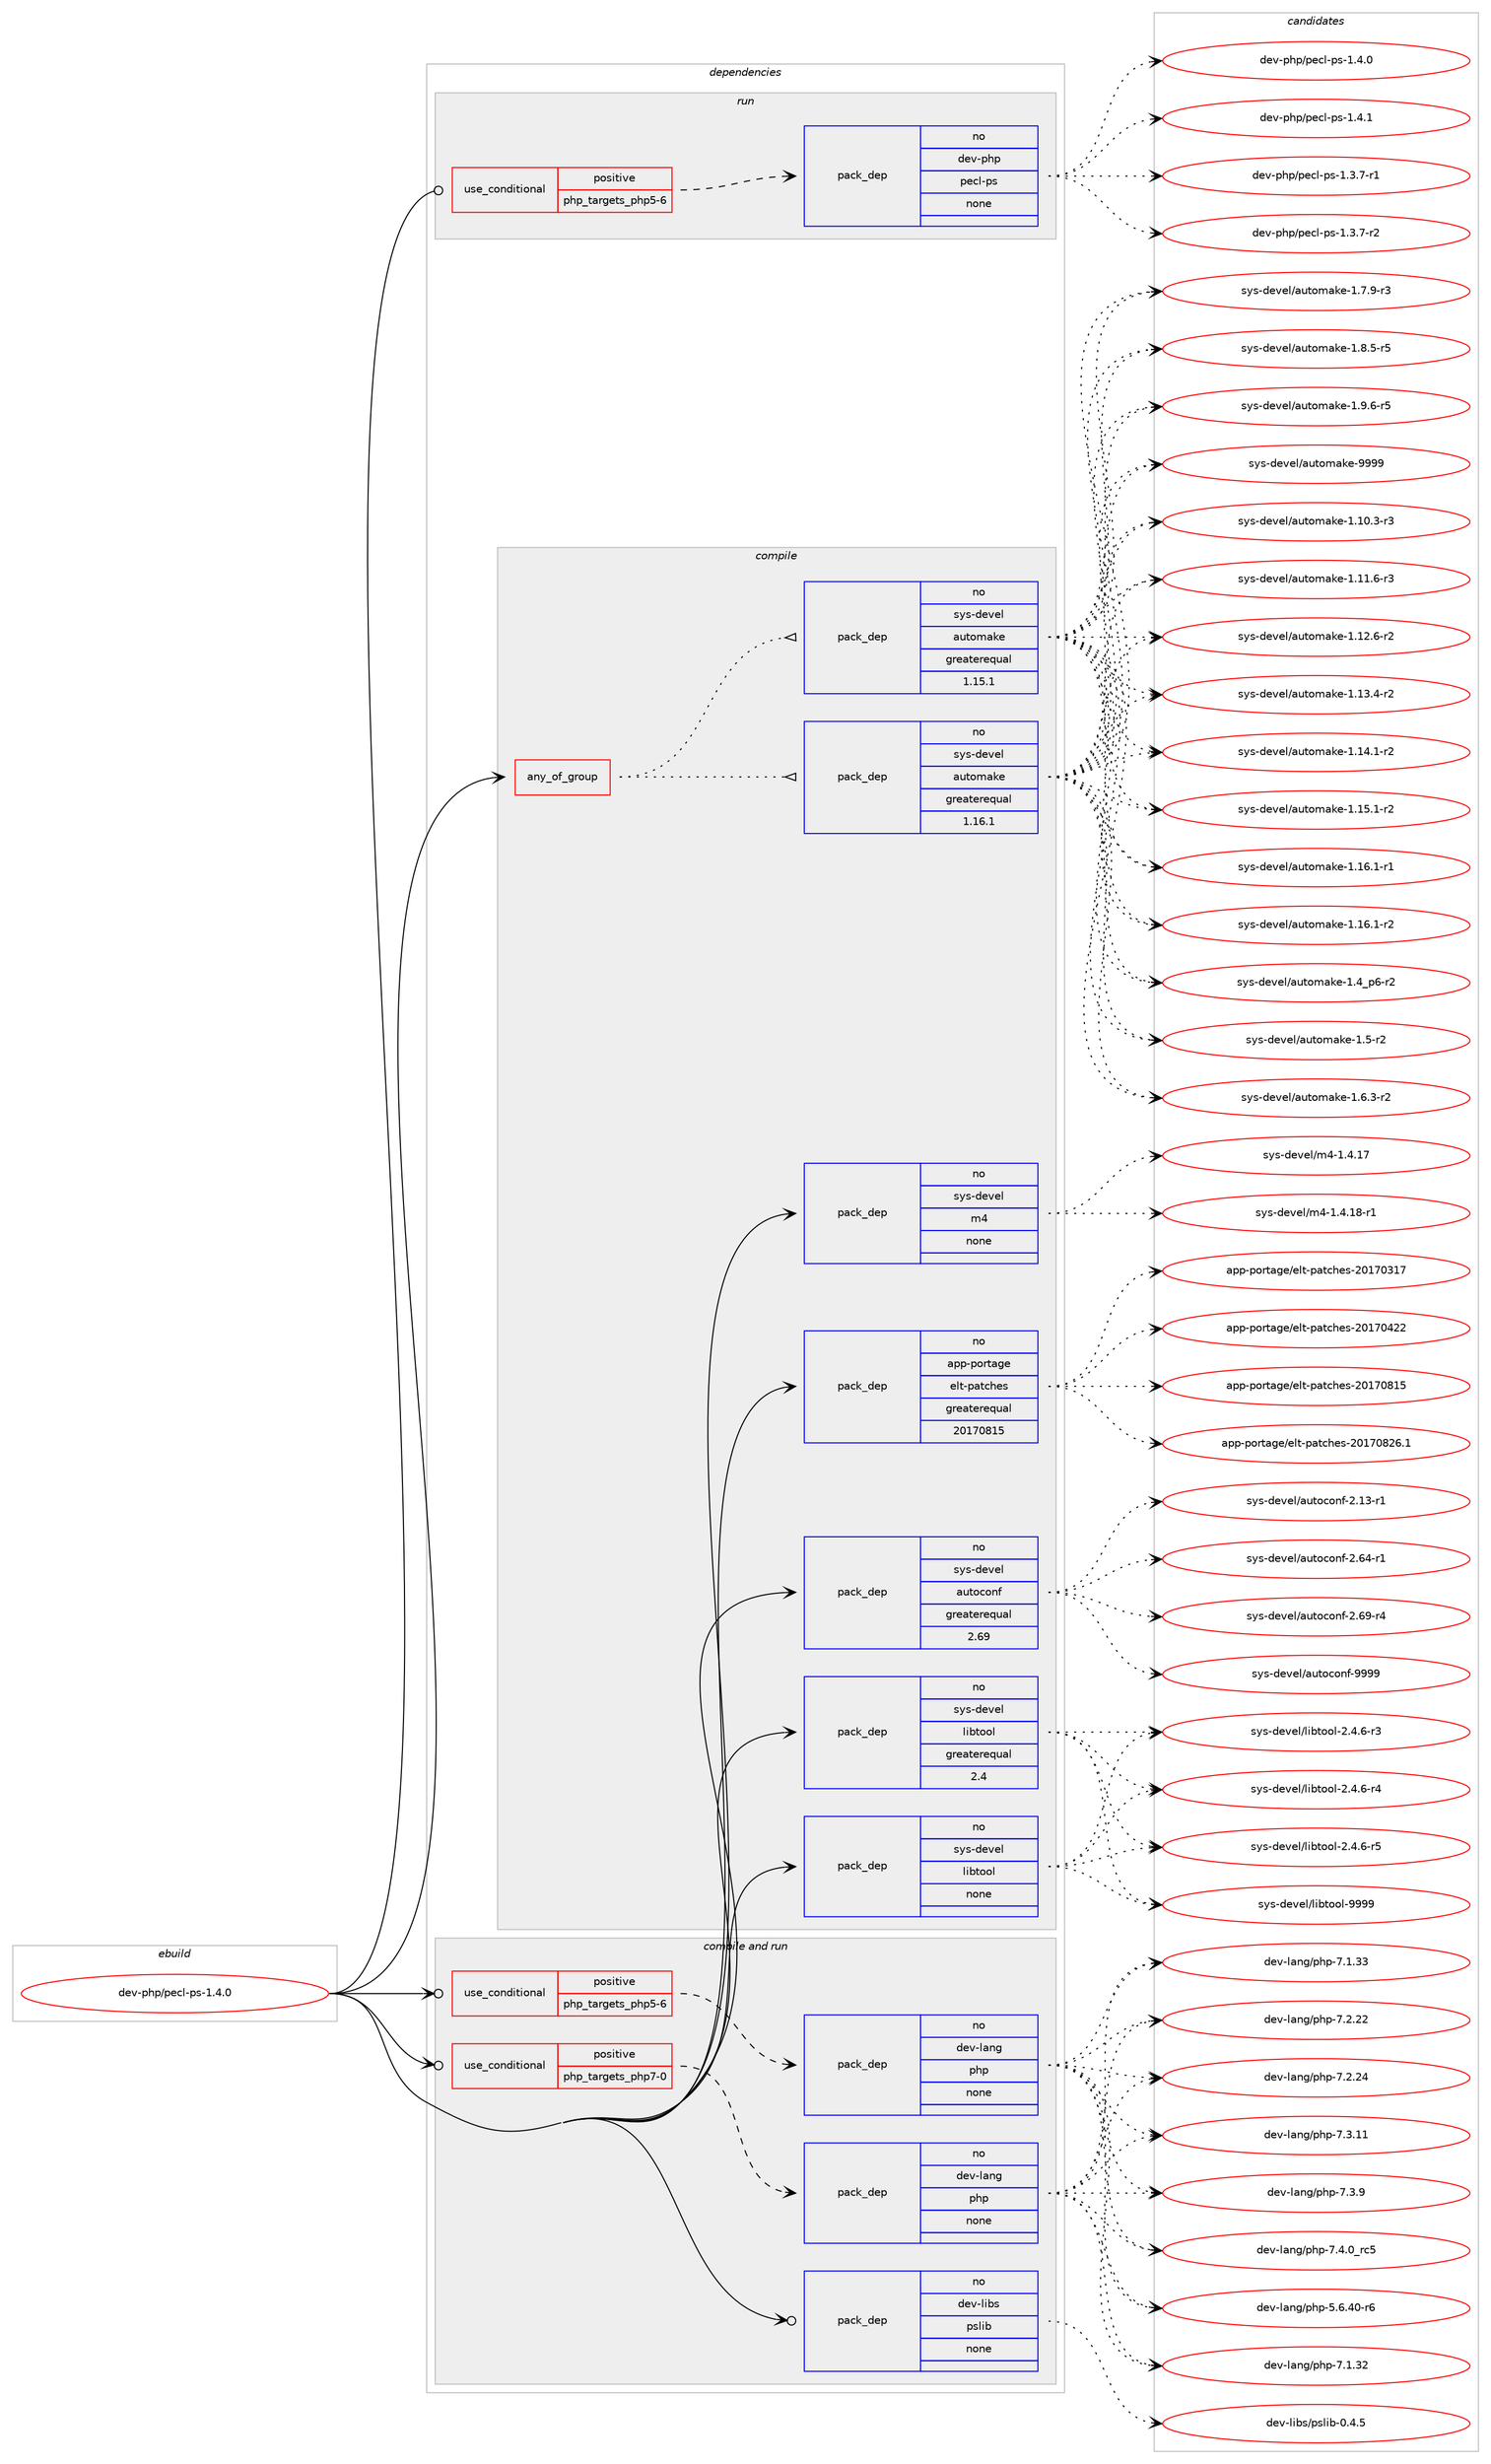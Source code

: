 digraph prolog {

# *************
# Graph options
# *************

newrank=true;
concentrate=true;
compound=true;
graph [rankdir=LR,fontname=Helvetica,fontsize=10,ranksep=1.5];#, ranksep=2.5, nodesep=0.2];
edge  [arrowhead=vee];
node  [fontname=Helvetica,fontsize=10];

# **********
# The ebuild
# **********

subgraph cluster_leftcol {
color=gray;
rank=same;
label=<<i>ebuild</i>>;
id [label="dev-php/pecl-ps-1.4.0", color=red, width=4, href="../dev-php/pecl-ps-1.4.0.svg"];
}

# ****************
# The dependencies
# ****************

subgraph cluster_midcol {
color=gray;
label=<<i>dependencies</i>>;
subgraph cluster_compile {
fillcolor="#eeeeee";
style=filled;
label=<<i>compile</i>>;
subgraph any11364 {
dependency590847 [label=<<TABLE BORDER="0" CELLBORDER="1" CELLSPACING="0" CELLPADDING="4"><TR><TD CELLPADDING="10">any_of_group</TD></TR></TABLE>>, shape=none, color=red];subgraph pack443985 {
dependency590848 [label=<<TABLE BORDER="0" CELLBORDER="1" CELLSPACING="0" CELLPADDING="4" WIDTH="220"><TR><TD ROWSPAN="6" CELLPADDING="30">pack_dep</TD></TR><TR><TD WIDTH="110">no</TD></TR><TR><TD>sys-devel</TD></TR><TR><TD>automake</TD></TR><TR><TD>greaterequal</TD></TR><TR><TD>1.16.1</TD></TR></TABLE>>, shape=none, color=blue];
}
dependency590847:e -> dependency590848:w [weight=20,style="dotted",arrowhead="oinv"];
subgraph pack443986 {
dependency590849 [label=<<TABLE BORDER="0" CELLBORDER="1" CELLSPACING="0" CELLPADDING="4" WIDTH="220"><TR><TD ROWSPAN="6" CELLPADDING="30">pack_dep</TD></TR><TR><TD WIDTH="110">no</TD></TR><TR><TD>sys-devel</TD></TR><TR><TD>automake</TD></TR><TR><TD>greaterequal</TD></TR><TR><TD>1.15.1</TD></TR></TABLE>>, shape=none, color=blue];
}
dependency590847:e -> dependency590849:w [weight=20,style="dotted",arrowhead="oinv"];
}
id:e -> dependency590847:w [weight=20,style="solid",arrowhead="vee"];
subgraph pack443987 {
dependency590850 [label=<<TABLE BORDER="0" CELLBORDER="1" CELLSPACING="0" CELLPADDING="4" WIDTH="220"><TR><TD ROWSPAN="6" CELLPADDING="30">pack_dep</TD></TR><TR><TD WIDTH="110">no</TD></TR><TR><TD>app-portage</TD></TR><TR><TD>elt-patches</TD></TR><TR><TD>greaterequal</TD></TR><TR><TD>20170815</TD></TR></TABLE>>, shape=none, color=blue];
}
id:e -> dependency590850:w [weight=20,style="solid",arrowhead="vee"];
subgraph pack443988 {
dependency590851 [label=<<TABLE BORDER="0" CELLBORDER="1" CELLSPACING="0" CELLPADDING="4" WIDTH="220"><TR><TD ROWSPAN="6" CELLPADDING="30">pack_dep</TD></TR><TR><TD WIDTH="110">no</TD></TR><TR><TD>sys-devel</TD></TR><TR><TD>autoconf</TD></TR><TR><TD>greaterequal</TD></TR><TR><TD>2.69</TD></TR></TABLE>>, shape=none, color=blue];
}
id:e -> dependency590851:w [weight=20,style="solid",arrowhead="vee"];
subgraph pack443989 {
dependency590852 [label=<<TABLE BORDER="0" CELLBORDER="1" CELLSPACING="0" CELLPADDING="4" WIDTH="220"><TR><TD ROWSPAN="6" CELLPADDING="30">pack_dep</TD></TR><TR><TD WIDTH="110">no</TD></TR><TR><TD>sys-devel</TD></TR><TR><TD>libtool</TD></TR><TR><TD>greaterequal</TD></TR><TR><TD>2.4</TD></TR></TABLE>>, shape=none, color=blue];
}
id:e -> dependency590852:w [weight=20,style="solid",arrowhead="vee"];
subgraph pack443990 {
dependency590853 [label=<<TABLE BORDER="0" CELLBORDER="1" CELLSPACING="0" CELLPADDING="4" WIDTH="220"><TR><TD ROWSPAN="6" CELLPADDING="30">pack_dep</TD></TR><TR><TD WIDTH="110">no</TD></TR><TR><TD>sys-devel</TD></TR><TR><TD>libtool</TD></TR><TR><TD>none</TD></TR><TR><TD></TD></TR></TABLE>>, shape=none, color=blue];
}
id:e -> dependency590853:w [weight=20,style="solid",arrowhead="vee"];
subgraph pack443991 {
dependency590854 [label=<<TABLE BORDER="0" CELLBORDER="1" CELLSPACING="0" CELLPADDING="4" WIDTH="220"><TR><TD ROWSPAN="6" CELLPADDING="30">pack_dep</TD></TR><TR><TD WIDTH="110">no</TD></TR><TR><TD>sys-devel</TD></TR><TR><TD>m4</TD></TR><TR><TD>none</TD></TR><TR><TD></TD></TR></TABLE>>, shape=none, color=blue];
}
id:e -> dependency590854:w [weight=20,style="solid",arrowhead="vee"];
}
subgraph cluster_compileandrun {
fillcolor="#eeeeee";
style=filled;
label=<<i>compile and run</i>>;
subgraph cond135133 {
dependency590855 [label=<<TABLE BORDER="0" CELLBORDER="1" CELLSPACING="0" CELLPADDING="4"><TR><TD ROWSPAN="3" CELLPADDING="10">use_conditional</TD></TR><TR><TD>positive</TD></TR><TR><TD>php_targets_php5-6</TD></TR></TABLE>>, shape=none, color=red];
subgraph pack443992 {
dependency590856 [label=<<TABLE BORDER="0" CELLBORDER="1" CELLSPACING="0" CELLPADDING="4" WIDTH="220"><TR><TD ROWSPAN="6" CELLPADDING="30">pack_dep</TD></TR><TR><TD WIDTH="110">no</TD></TR><TR><TD>dev-lang</TD></TR><TR><TD>php</TD></TR><TR><TD>none</TD></TR><TR><TD></TD></TR></TABLE>>, shape=none, color=blue];
}
dependency590855:e -> dependency590856:w [weight=20,style="dashed",arrowhead="vee"];
}
id:e -> dependency590855:w [weight=20,style="solid",arrowhead="odotvee"];
subgraph cond135134 {
dependency590857 [label=<<TABLE BORDER="0" CELLBORDER="1" CELLSPACING="0" CELLPADDING="4"><TR><TD ROWSPAN="3" CELLPADDING="10">use_conditional</TD></TR><TR><TD>positive</TD></TR><TR><TD>php_targets_php7-0</TD></TR></TABLE>>, shape=none, color=red];
subgraph pack443993 {
dependency590858 [label=<<TABLE BORDER="0" CELLBORDER="1" CELLSPACING="0" CELLPADDING="4" WIDTH="220"><TR><TD ROWSPAN="6" CELLPADDING="30">pack_dep</TD></TR><TR><TD WIDTH="110">no</TD></TR><TR><TD>dev-lang</TD></TR><TR><TD>php</TD></TR><TR><TD>none</TD></TR><TR><TD></TD></TR></TABLE>>, shape=none, color=blue];
}
dependency590857:e -> dependency590858:w [weight=20,style="dashed",arrowhead="vee"];
}
id:e -> dependency590857:w [weight=20,style="solid",arrowhead="odotvee"];
subgraph pack443994 {
dependency590859 [label=<<TABLE BORDER="0" CELLBORDER="1" CELLSPACING="0" CELLPADDING="4" WIDTH="220"><TR><TD ROWSPAN="6" CELLPADDING="30">pack_dep</TD></TR><TR><TD WIDTH="110">no</TD></TR><TR><TD>dev-libs</TD></TR><TR><TD>pslib</TD></TR><TR><TD>none</TD></TR><TR><TD></TD></TR></TABLE>>, shape=none, color=blue];
}
id:e -> dependency590859:w [weight=20,style="solid",arrowhead="odotvee"];
}
subgraph cluster_run {
fillcolor="#eeeeee";
style=filled;
label=<<i>run</i>>;
subgraph cond135135 {
dependency590860 [label=<<TABLE BORDER="0" CELLBORDER="1" CELLSPACING="0" CELLPADDING="4"><TR><TD ROWSPAN="3" CELLPADDING="10">use_conditional</TD></TR><TR><TD>positive</TD></TR><TR><TD>php_targets_php5-6</TD></TR></TABLE>>, shape=none, color=red];
subgraph pack443995 {
dependency590861 [label=<<TABLE BORDER="0" CELLBORDER="1" CELLSPACING="0" CELLPADDING="4" WIDTH="220"><TR><TD ROWSPAN="6" CELLPADDING="30">pack_dep</TD></TR><TR><TD WIDTH="110">no</TD></TR><TR><TD>dev-php</TD></TR><TR><TD>pecl-ps</TD></TR><TR><TD>none</TD></TR><TR><TD></TD></TR></TABLE>>, shape=none, color=blue];
}
dependency590860:e -> dependency590861:w [weight=20,style="dashed",arrowhead="vee"];
}
id:e -> dependency590860:w [weight=20,style="solid",arrowhead="odot"];
}
}

# **************
# The candidates
# **************

subgraph cluster_choices {
rank=same;
color=gray;
label=<<i>candidates</i>>;

subgraph choice443985 {
color=black;
nodesep=1;
choice11512111545100101118101108479711711611110997107101454946494846514511451 [label="sys-devel/automake-1.10.3-r3", color=red, width=4,href="../sys-devel/automake-1.10.3-r3.svg"];
choice11512111545100101118101108479711711611110997107101454946494946544511451 [label="sys-devel/automake-1.11.6-r3", color=red, width=4,href="../sys-devel/automake-1.11.6-r3.svg"];
choice11512111545100101118101108479711711611110997107101454946495046544511450 [label="sys-devel/automake-1.12.6-r2", color=red, width=4,href="../sys-devel/automake-1.12.6-r2.svg"];
choice11512111545100101118101108479711711611110997107101454946495146524511450 [label="sys-devel/automake-1.13.4-r2", color=red, width=4,href="../sys-devel/automake-1.13.4-r2.svg"];
choice11512111545100101118101108479711711611110997107101454946495246494511450 [label="sys-devel/automake-1.14.1-r2", color=red, width=4,href="../sys-devel/automake-1.14.1-r2.svg"];
choice11512111545100101118101108479711711611110997107101454946495346494511450 [label="sys-devel/automake-1.15.1-r2", color=red, width=4,href="../sys-devel/automake-1.15.1-r2.svg"];
choice11512111545100101118101108479711711611110997107101454946495446494511449 [label="sys-devel/automake-1.16.1-r1", color=red, width=4,href="../sys-devel/automake-1.16.1-r1.svg"];
choice11512111545100101118101108479711711611110997107101454946495446494511450 [label="sys-devel/automake-1.16.1-r2", color=red, width=4,href="../sys-devel/automake-1.16.1-r2.svg"];
choice115121115451001011181011084797117116111109971071014549465295112544511450 [label="sys-devel/automake-1.4_p6-r2", color=red, width=4,href="../sys-devel/automake-1.4_p6-r2.svg"];
choice11512111545100101118101108479711711611110997107101454946534511450 [label="sys-devel/automake-1.5-r2", color=red, width=4,href="../sys-devel/automake-1.5-r2.svg"];
choice115121115451001011181011084797117116111109971071014549465446514511450 [label="sys-devel/automake-1.6.3-r2", color=red, width=4,href="../sys-devel/automake-1.6.3-r2.svg"];
choice115121115451001011181011084797117116111109971071014549465546574511451 [label="sys-devel/automake-1.7.9-r3", color=red, width=4,href="../sys-devel/automake-1.7.9-r3.svg"];
choice115121115451001011181011084797117116111109971071014549465646534511453 [label="sys-devel/automake-1.8.5-r5", color=red, width=4,href="../sys-devel/automake-1.8.5-r5.svg"];
choice115121115451001011181011084797117116111109971071014549465746544511453 [label="sys-devel/automake-1.9.6-r5", color=red, width=4,href="../sys-devel/automake-1.9.6-r5.svg"];
choice115121115451001011181011084797117116111109971071014557575757 [label="sys-devel/automake-9999", color=red, width=4,href="../sys-devel/automake-9999.svg"];
dependency590848:e -> choice11512111545100101118101108479711711611110997107101454946494846514511451:w [style=dotted,weight="100"];
dependency590848:e -> choice11512111545100101118101108479711711611110997107101454946494946544511451:w [style=dotted,weight="100"];
dependency590848:e -> choice11512111545100101118101108479711711611110997107101454946495046544511450:w [style=dotted,weight="100"];
dependency590848:e -> choice11512111545100101118101108479711711611110997107101454946495146524511450:w [style=dotted,weight="100"];
dependency590848:e -> choice11512111545100101118101108479711711611110997107101454946495246494511450:w [style=dotted,weight="100"];
dependency590848:e -> choice11512111545100101118101108479711711611110997107101454946495346494511450:w [style=dotted,weight="100"];
dependency590848:e -> choice11512111545100101118101108479711711611110997107101454946495446494511449:w [style=dotted,weight="100"];
dependency590848:e -> choice11512111545100101118101108479711711611110997107101454946495446494511450:w [style=dotted,weight="100"];
dependency590848:e -> choice115121115451001011181011084797117116111109971071014549465295112544511450:w [style=dotted,weight="100"];
dependency590848:e -> choice11512111545100101118101108479711711611110997107101454946534511450:w [style=dotted,weight="100"];
dependency590848:e -> choice115121115451001011181011084797117116111109971071014549465446514511450:w [style=dotted,weight="100"];
dependency590848:e -> choice115121115451001011181011084797117116111109971071014549465546574511451:w [style=dotted,weight="100"];
dependency590848:e -> choice115121115451001011181011084797117116111109971071014549465646534511453:w [style=dotted,weight="100"];
dependency590848:e -> choice115121115451001011181011084797117116111109971071014549465746544511453:w [style=dotted,weight="100"];
dependency590848:e -> choice115121115451001011181011084797117116111109971071014557575757:w [style=dotted,weight="100"];
}
subgraph choice443986 {
color=black;
nodesep=1;
choice11512111545100101118101108479711711611110997107101454946494846514511451 [label="sys-devel/automake-1.10.3-r3", color=red, width=4,href="../sys-devel/automake-1.10.3-r3.svg"];
choice11512111545100101118101108479711711611110997107101454946494946544511451 [label="sys-devel/automake-1.11.6-r3", color=red, width=4,href="../sys-devel/automake-1.11.6-r3.svg"];
choice11512111545100101118101108479711711611110997107101454946495046544511450 [label="sys-devel/automake-1.12.6-r2", color=red, width=4,href="../sys-devel/automake-1.12.6-r2.svg"];
choice11512111545100101118101108479711711611110997107101454946495146524511450 [label="sys-devel/automake-1.13.4-r2", color=red, width=4,href="../sys-devel/automake-1.13.4-r2.svg"];
choice11512111545100101118101108479711711611110997107101454946495246494511450 [label="sys-devel/automake-1.14.1-r2", color=red, width=4,href="../sys-devel/automake-1.14.1-r2.svg"];
choice11512111545100101118101108479711711611110997107101454946495346494511450 [label="sys-devel/automake-1.15.1-r2", color=red, width=4,href="../sys-devel/automake-1.15.1-r2.svg"];
choice11512111545100101118101108479711711611110997107101454946495446494511449 [label="sys-devel/automake-1.16.1-r1", color=red, width=4,href="../sys-devel/automake-1.16.1-r1.svg"];
choice11512111545100101118101108479711711611110997107101454946495446494511450 [label="sys-devel/automake-1.16.1-r2", color=red, width=4,href="../sys-devel/automake-1.16.1-r2.svg"];
choice115121115451001011181011084797117116111109971071014549465295112544511450 [label="sys-devel/automake-1.4_p6-r2", color=red, width=4,href="../sys-devel/automake-1.4_p6-r2.svg"];
choice11512111545100101118101108479711711611110997107101454946534511450 [label="sys-devel/automake-1.5-r2", color=red, width=4,href="../sys-devel/automake-1.5-r2.svg"];
choice115121115451001011181011084797117116111109971071014549465446514511450 [label="sys-devel/automake-1.6.3-r2", color=red, width=4,href="../sys-devel/automake-1.6.3-r2.svg"];
choice115121115451001011181011084797117116111109971071014549465546574511451 [label="sys-devel/automake-1.7.9-r3", color=red, width=4,href="../sys-devel/automake-1.7.9-r3.svg"];
choice115121115451001011181011084797117116111109971071014549465646534511453 [label="sys-devel/automake-1.8.5-r5", color=red, width=4,href="../sys-devel/automake-1.8.5-r5.svg"];
choice115121115451001011181011084797117116111109971071014549465746544511453 [label="sys-devel/automake-1.9.6-r5", color=red, width=4,href="../sys-devel/automake-1.9.6-r5.svg"];
choice115121115451001011181011084797117116111109971071014557575757 [label="sys-devel/automake-9999", color=red, width=4,href="../sys-devel/automake-9999.svg"];
dependency590849:e -> choice11512111545100101118101108479711711611110997107101454946494846514511451:w [style=dotted,weight="100"];
dependency590849:e -> choice11512111545100101118101108479711711611110997107101454946494946544511451:w [style=dotted,weight="100"];
dependency590849:e -> choice11512111545100101118101108479711711611110997107101454946495046544511450:w [style=dotted,weight="100"];
dependency590849:e -> choice11512111545100101118101108479711711611110997107101454946495146524511450:w [style=dotted,weight="100"];
dependency590849:e -> choice11512111545100101118101108479711711611110997107101454946495246494511450:w [style=dotted,weight="100"];
dependency590849:e -> choice11512111545100101118101108479711711611110997107101454946495346494511450:w [style=dotted,weight="100"];
dependency590849:e -> choice11512111545100101118101108479711711611110997107101454946495446494511449:w [style=dotted,weight="100"];
dependency590849:e -> choice11512111545100101118101108479711711611110997107101454946495446494511450:w [style=dotted,weight="100"];
dependency590849:e -> choice115121115451001011181011084797117116111109971071014549465295112544511450:w [style=dotted,weight="100"];
dependency590849:e -> choice11512111545100101118101108479711711611110997107101454946534511450:w [style=dotted,weight="100"];
dependency590849:e -> choice115121115451001011181011084797117116111109971071014549465446514511450:w [style=dotted,weight="100"];
dependency590849:e -> choice115121115451001011181011084797117116111109971071014549465546574511451:w [style=dotted,weight="100"];
dependency590849:e -> choice115121115451001011181011084797117116111109971071014549465646534511453:w [style=dotted,weight="100"];
dependency590849:e -> choice115121115451001011181011084797117116111109971071014549465746544511453:w [style=dotted,weight="100"];
dependency590849:e -> choice115121115451001011181011084797117116111109971071014557575757:w [style=dotted,weight="100"];
}
subgraph choice443987 {
color=black;
nodesep=1;
choice97112112451121111141169710310147101108116451129711699104101115455048495548514955 [label="app-portage/elt-patches-20170317", color=red, width=4,href="../app-portage/elt-patches-20170317.svg"];
choice97112112451121111141169710310147101108116451129711699104101115455048495548525050 [label="app-portage/elt-patches-20170422", color=red, width=4,href="../app-portage/elt-patches-20170422.svg"];
choice97112112451121111141169710310147101108116451129711699104101115455048495548564953 [label="app-portage/elt-patches-20170815", color=red, width=4,href="../app-portage/elt-patches-20170815.svg"];
choice971121124511211111411697103101471011081164511297116991041011154550484955485650544649 [label="app-portage/elt-patches-20170826.1", color=red, width=4,href="../app-portage/elt-patches-20170826.1.svg"];
dependency590850:e -> choice97112112451121111141169710310147101108116451129711699104101115455048495548514955:w [style=dotted,weight="100"];
dependency590850:e -> choice97112112451121111141169710310147101108116451129711699104101115455048495548525050:w [style=dotted,weight="100"];
dependency590850:e -> choice97112112451121111141169710310147101108116451129711699104101115455048495548564953:w [style=dotted,weight="100"];
dependency590850:e -> choice971121124511211111411697103101471011081164511297116991041011154550484955485650544649:w [style=dotted,weight="100"];
}
subgraph choice443988 {
color=black;
nodesep=1;
choice1151211154510010111810110847971171161119911111010245504649514511449 [label="sys-devel/autoconf-2.13-r1", color=red, width=4,href="../sys-devel/autoconf-2.13-r1.svg"];
choice1151211154510010111810110847971171161119911111010245504654524511449 [label="sys-devel/autoconf-2.64-r1", color=red, width=4,href="../sys-devel/autoconf-2.64-r1.svg"];
choice1151211154510010111810110847971171161119911111010245504654574511452 [label="sys-devel/autoconf-2.69-r4", color=red, width=4,href="../sys-devel/autoconf-2.69-r4.svg"];
choice115121115451001011181011084797117116111991111101024557575757 [label="sys-devel/autoconf-9999", color=red, width=4,href="../sys-devel/autoconf-9999.svg"];
dependency590851:e -> choice1151211154510010111810110847971171161119911111010245504649514511449:w [style=dotted,weight="100"];
dependency590851:e -> choice1151211154510010111810110847971171161119911111010245504654524511449:w [style=dotted,weight="100"];
dependency590851:e -> choice1151211154510010111810110847971171161119911111010245504654574511452:w [style=dotted,weight="100"];
dependency590851:e -> choice115121115451001011181011084797117116111991111101024557575757:w [style=dotted,weight="100"];
}
subgraph choice443989 {
color=black;
nodesep=1;
choice1151211154510010111810110847108105981161111111084550465246544511451 [label="sys-devel/libtool-2.4.6-r3", color=red, width=4,href="../sys-devel/libtool-2.4.6-r3.svg"];
choice1151211154510010111810110847108105981161111111084550465246544511452 [label="sys-devel/libtool-2.4.6-r4", color=red, width=4,href="../sys-devel/libtool-2.4.6-r4.svg"];
choice1151211154510010111810110847108105981161111111084550465246544511453 [label="sys-devel/libtool-2.4.6-r5", color=red, width=4,href="../sys-devel/libtool-2.4.6-r5.svg"];
choice1151211154510010111810110847108105981161111111084557575757 [label="sys-devel/libtool-9999", color=red, width=4,href="../sys-devel/libtool-9999.svg"];
dependency590852:e -> choice1151211154510010111810110847108105981161111111084550465246544511451:w [style=dotted,weight="100"];
dependency590852:e -> choice1151211154510010111810110847108105981161111111084550465246544511452:w [style=dotted,weight="100"];
dependency590852:e -> choice1151211154510010111810110847108105981161111111084550465246544511453:w [style=dotted,weight="100"];
dependency590852:e -> choice1151211154510010111810110847108105981161111111084557575757:w [style=dotted,weight="100"];
}
subgraph choice443990 {
color=black;
nodesep=1;
choice1151211154510010111810110847108105981161111111084550465246544511451 [label="sys-devel/libtool-2.4.6-r3", color=red, width=4,href="../sys-devel/libtool-2.4.6-r3.svg"];
choice1151211154510010111810110847108105981161111111084550465246544511452 [label="sys-devel/libtool-2.4.6-r4", color=red, width=4,href="../sys-devel/libtool-2.4.6-r4.svg"];
choice1151211154510010111810110847108105981161111111084550465246544511453 [label="sys-devel/libtool-2.4.6-r5", color=red, width=4,href="../sys-devel/libtool-2.4.6-r5.svg"];
choice1151211154510010111810110847108105981161111111084557575757 [label="sys-devel/libtool-9999", color=red, width=4,href="../sys-devel/libtool-9999.svg"];
dependency590853:e -> choice1151211154510010111810110847108105981161111111084550465246544511451:w [style=dotted,weight="100"];
dependency590853:e -> choice1151211154510010111810110847108105981161111111084550465246544511452:w [style=dotted,weight="100"];
dependency590853:e -> choice1151211154510010111810110847108105981161111111084550465246544511453:w [style=dotted,weight="100"];
dependency590853:e -> choice1151211154510010111810110847108105981161111111084557575757:w [style=dotted,weight="100"];
}
subgraph choice443991 {
color=black;
nodesep=1;
choice11512111545100101118101108471095245494652464955 [label="sys-devel/m4-1.4.17", color=red, width=4,href="../sys-devel/m4-1.4.17.svg"];
choice115121115451001011181011084710952454946524649564511449 [label="sys-devel/m4-1.4.18-r1", color=red, width=4,href="../sys-devel/m4-1.4.18-r1.svg"];
dependency590854:e -> choice11512111545100101118101108471095245494652464955:w [style=dotted,weight="100"];
dependency590854:e -> choice115121115451001011181011084710952454946524649564511449:w [style=dotted,weight="100"];
}
subgraph choice443992 {
color=black;
nodesep=1;
choice100101118451089711010347112104112455346544652484511454 [label="dev-lang/php-5.6.40-r6", color=red, width=4,href="../dev-lang/php-5.6.40-r6.svg"];
choice10010111845108971101034711210411245554649465150 [label="dev-lang/php-7.1.32", color=red, width=4,href="../dev-lang/php-7.1.32.svg"];
choice10010111845108971101034711210411245554649465151 [label="dev-lang/php-7.1.33", color=red, width=4,href="../dev-lang/php-7.1.33.svg"];
choice10010111845108971101034711210411245554650465050 [label="dev-lang/php-7.2.22", color=red, width=4,href="../dev-lang/php-7.2.22.svg"];
choice10010111845108971101034711210411245554650465052 [label="dev-lang/php-7.2.24", color=red, width=4,href="../dev-lang/php-7.2.24.svg"];
choice10010111845108971101034711210411245554651464949 [label="dev-lang/php-7.3.11", color=red, width=4,href="../dev-lang/php-7.3.11.svg"];
choice100101118451089711010347112104112455546514657 [label="dev-lang/php-7.3.9", color=red, width=4,href="../dev-lang/php-7.3.9.svg"];
choice100101118451089711010347112104112455546524648951149953 [label="dev-lang/php-7.4.0_rc5", color=red, width=4,href="../dev-lang/php-7.4.0_rc5.svg"];
dependency590856:e -> choice100101118451089711010347112104112455346544652484511454:w [style=dotted,weight="100"];
dependency590856:e -> choice10010111845108971101034711210411245554649465150:w [style=dotted,weight="100"];
dependency590856:e -> choice10010111845108971101034711210411245554649465151:w [style=dotted,weight="100"];
dependency590856:e -> choice10010111845108971101034711210411245554650465050:w [style=dotted,weight="100"];
dependency590856:e -> choice10010111845108971101034711210411245554650465052:w [style=dotted,weight="100"];
dependency590856:e -> choice10010111845108971101034711210411245554651464949:w [style=dotted,weight="100"];
dependency590856:e -> choice100101118451089711010347112104112455546514657:w [style=dotted,weight="100"];
dependency590856:e -> choice100101118451089711010347112104112455546524648951149953:w [style=dotted,weight="100"];
}
subgraph choice443993 {
color=black;
nodesep=1;
choice100101118451089711010347112104112455346544652484511454 [label="dev-lang/php-5.6.40-r6", color=red, width=4,href="../dev-lang/php-5.6.40-r6.svg"];
choice10010111845108971101034711210411245554649465150 [label="dev-lang/php-7.1.32", color=red, width=4,href="../dev-lang/php-7.1.32.svg"];
choice10010111845108971101034711210411245554649465151 [label="dev-lang/php-7.1.33", color=red, width=4,href="../dev-lang/php-7.1.33.svg"];
choice10010111845108971101034711210411245554650465050 [label="dev-lang/php-7.2.22", color=red, width=4,href="../dev-lang/php-7.2.22.svg"];
choice10010111845108971101034711210411245554650465052 [label="dev-lang/php-7.2.24", color=red, width=4,href="../dev-lang/php-7.2.24.svg"];
choice10010111845108971101034711210411245554651464949 [label="dev-lang/php-7.3.11", color=red, width=4,href="../dev-lang/php-7.3.11.svg"];
choice100101118451089711010347112104112455546514657 [label="dev-lang/php-7.3.9", color=red, width=4,href="../dev-lang/php-7.3.9.svg"];
choice100101118451089711010347112104112455546524648951149953 [label="dev-lang/php-7.4.0_rc5", color=red, width=4,href="../dev-lang/php-7.4.0_rc5.svg"];
dependency590858:e -> choice100101118451089711010347112104112455346544652484511454:w [style=dotted,weight="100"];
dependency590858:e -> choice10010111845108971101034711210411245554649465150:w [style=dotted,weight="100"];
dependency590858:e -> choice10010111845108971101034711210411245554649465151:w [style=dotted,weight="100"];
dependency590858:e -> choice10010111845108971101034711210411245554650465050:w [style=dotted,weight="100"];
dependency590858:e -> choice10010111845108971101034711210411245554650465052:w [style=dotted,weight="100"];
dependency590858:e -> choice10010111845108971101034711210411245554651464949:w [style=dotted,weight="100"];
dependency590858:e -> choice100101118451089711010347112104112455546514657:w [style=dotted,weight="100"];
dependency590858:e -> choice100101118451089711010347112104112455546524648951149953:w [style=dotted,weight="100"];
}
subgraph choice443994 {
color=black;
nodesep=1;
choice10010111845108105981154711211510810598454846524653 [label="dev-libs/pslib-0.4.5", color=red, width=4,href="../dev-libs/pslib-0.4.5.svg"];
dependency590859:e -> choice10010111845108105981154711211510810598454846524653:w [style=dotted,weight="100"];
}
subgraph choice443995 {
color=black;
nodesep=1;
choice100101118451121041124711210199108451121154549465146554511449 [label="dev-php/pecl-ps-1.3.7-r1", color=red, width=4,href="../dev-php/pecl-ps-1.3.7-r1.svg"];
choice100101118451121041124711210199108451121154549465146554511450 [label="dev-php/pecl-ps-1.3.7-r2", color=red, width=4,href="../dev-php/pecl-ps-1.3.7-r2.svg"];
choice10010111845112104112471121019910845112115454946524648 [label="dev-php/pecl-ps-1.4.0", color=red, width=4,href="../dev-php/pecl-ps-1.4.0.svg"];
choice10010111845112104112471121019910845112115454946524649 [label="dev-php/pecl-ps-1.4.1", color=red, width=4,href="../dev-php/pecl-ps-1.4.1.svg"];
dependency590861:e -> choice100101118451121041124711210199108451121154549465146554511449:w [style=dotted,weight="100"];
dependency590861:e -> choice100101118451121041124711210199108451121154549465146554511450:w [style=dotted,weight="100"];
dependency590861:e -> choice10010111845112104112471121019910845112115454946524648:w [style=dotted,weight="100"];
dependency590861:e -> choice10010111845112104112471121019910845112115454946524649:w [style=dotted,weight="100"];
}
}

}
